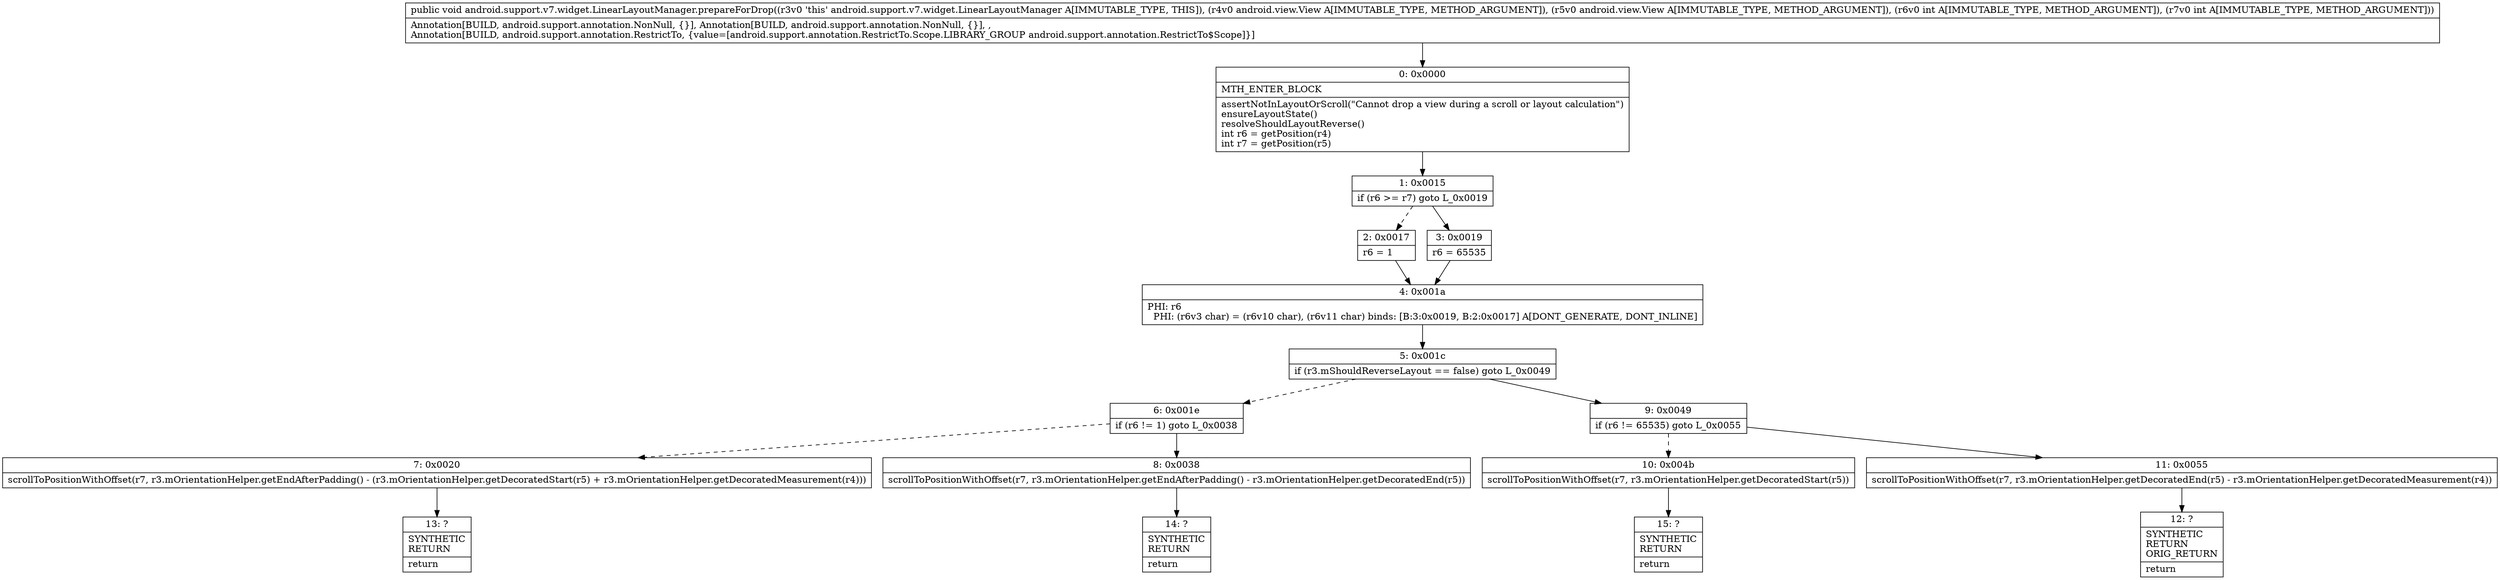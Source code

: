 digraph "CFG forandroid.support.v7.widget.LinearLayoutManager.prepareForDrop(Landroid\/view\/View;Landroid\/view\/View;II)V" {
Node_0 [shape=record,label="{0\:\ 0x0000|MTH_ENTER_BLOCK\l|assertNotInLayoutOrScroll(\"Cannot drop a view during a scroll or layout calculation\")\lensureLayoutState()\lresolveShouldLayoutReverse()\lint r6 = getPosition(r4)\lint r7 = getPosition(r5)\l}"];
Node_1 [shape=record,label="{1\:\ 0x0015|if (r6 \>= r7) goto L_0x0019\l}"];
Node_2 [shape=record,label="{2\:\ 0x0017|r6 = 1\l}"];
Node_3 [shape=record,label="{3\:\ 0x0019|r6 = 65535\l}"];
Node_4 [shape=record,label="{4\:\ 0x001a|PHI: r6 \l  PHI: (r6v3 char) = (r6v10 char), (r6v11 char) binds: [B:3:0x0019, B:2:0x0017] A[DONT_GENERATE, DONT_INLINE]\l}"];
Node_5 [shape=record,label="{5\:\ 0x001c|if (r3.mShouldReverseLayout == false) goto L_0x0049\l}"];
Node_6 [shape=record,label="{6\:\ 0x001e|if (r6 != 1) goto L_0x0038\l}"];
Node_7 [shape=record,label="{7\:\ 0x0020|scrollToPositionWithOffset(r7, r3.mOrientationHelper.getEndAfterPadding() \- (r3.mOrientationHelper.getDecoratedStart(r5) + r3.mOrientationHelper.getDecoratedMeasurement(r4)))\l}"];
Node_8 [shape=record,label="{8\:\ 0x0038|scrollToPositionWithOffset(r7, r3.mOrientationHelper.getEndAfterPadding() \- r3.mOrientationHelper.getDecoratedEnd(r5))\l}"];
Node_9 [shape=record,label="{9\:\ 0x0049|if (r6 != 65535) goto L_0x0055\l}"];
Node_10 [shape=record,label="{10\:\ 0x004b|scrollToPositionWithOffset(r7, r3.mOrientationHelper.getDecoratedStart(r5))\l}"];
Node_11 [shape=record,label="{11\:\ 0x0055|scrollToPositionWithOffset(r7, r3.mOrientationHelper.getDecoratedEnd(r5) \- r3.mOrientationHelper.getDecoratedMeasurement(r4))\l}"];
Node_12 [shape=record,label="{12\:\ ?|SYNTHETIC\lRETURN\lORIG_RETURN\l|return\l}"];
Node_13 [shape=record,label="{13\:\ ?|SYNTHETIC\lRETURN\l|return\l}"];
Node_14 [shape=record,label="{14\:\ ?|SYNTHETIC\lRETURN\l|return\l}"];
Node_15 [shape=record,label="{15\:\ ?|SYNTHETIC\lRETURN\l|return\l}"];
MethodNode[shape=record,label="{public void android.support.v7.widget.LinearLayoutManager.prepareForDrop((r3v0 'this' android.support.v7.widget.LinearLayoutManager A[IMMUTABLE_TYPE, THIS]), (r4v0 android.view.View A[IMMUTABLE_TYPE, METHOD_ARGUMENT]), (r5v0 android.view.View A[IMMUTABLE_TYPE, METHOD_ARGUMENT]), (r6v0 int A[IMMUTABLE_TYPE, METHOD_ARGUMENT]), (r7v0 int A[IMMUTABLE_TYPE, METHOD_ARGUMENT]))  | Annotation[BUILD, android.support.annotation.NonNull, \{\}], Annotation[BUILD, android.support.annotation.NonNull, \{\}], , \lAnnotation[BUILD, android.support.annotation.RestrictTo, \{value=[android.support.annotation.RestrictTo.Scope.LIBRARY_GROUP android.support.annotation.RestrictTo$Scope]\}]\l}"];
MethodNode -> Node_0;
Node_0 -> Node_1;
Node_1 -> Node_2[style=dashed];
Node_1 -> Node_3;
Node_2 -> Node_4;
Node_3 -> Node_4;
Node_4 -> Node_5;
Node_5 -> Node_6[style=dashed];
Node_5 -> Node_9;
Node_6 -> Node_7[style=dashed];
Node_6 -> Node_8;
Node_7 -> Node_13;
Node_8 -> Node_14;
Node_9 -> Node_10[style=dashed];
Node_9 -> Node_11;
Node_10 -> Node_15;
Node_11 -> Node_12;
}

